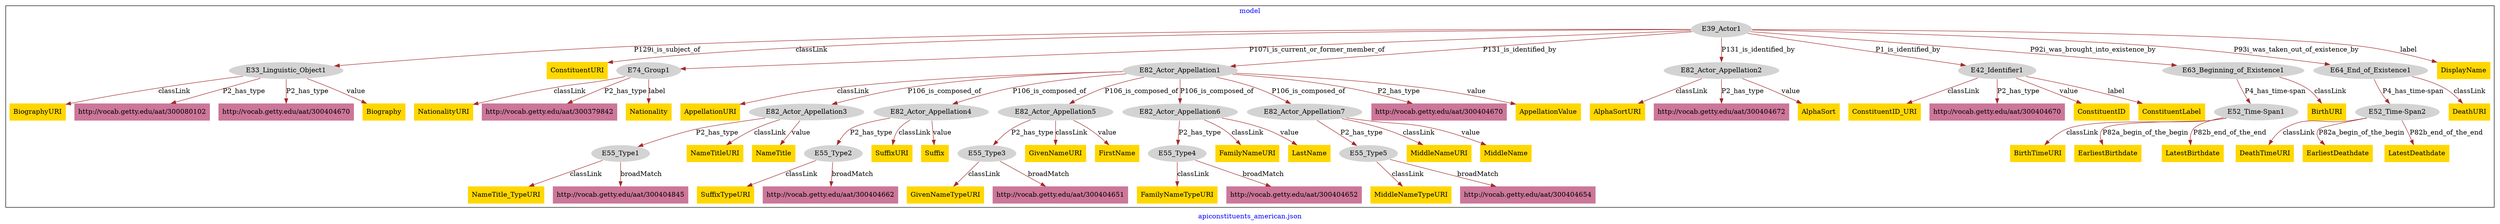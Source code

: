 digraph n0 {
fontcolor="blue"
remincross="true"
label="apiconstituents_american.json"
subgraph cluster {
label="model"
n2[style="filled",color="white",fillcolor="lightgray",label="E33_Linguistic_Object1"];
n3[shape="plaintext",style="filled",fillcolor="gold",label="BiographyURI"];
n4[shape="plaintext",style="filled",fillcolor="#CC7799",label="http://vocab.getty.edu/aat/300080102"];
n5[shape="plaintext",style="filled",fillcolor="#CC7799",label="http://vocab.getty.edu/aat/300404670"];
n6[shape="plaintext",style="filled",fillcolor="gold",label="Biography"];
n7[style="filled",color="white",fillcolor="lightgray",label="E39_Actor1"];
n8[shape="plaintext",style="filled",fillcolor="gold",label="ConstituentURI"];
n9[style="filled",color="white",fillcolor="lightgray",label="E74_Group1"];
n10[style="filled",color="white",fillcolor="lightgray",label="E82_Actor_Appellation1"];
n11[style="filled",color="white",fillcolor="lightgray",label="E82_Actor_Appellation2"];
n12[style="filled",color="white",fillcolor="lightgray",label="E42_Identifier1"];
n13[style="filled",color="white",fillcolor="lightgray",label="E63_Beginning_of_Existence1"];
n14[style="filled",color="white",fillcolor="lightgray",label="E64_End_of_Existence1"];
n15[shape="plaintext",style="filled",fillcolor="gold",label="DisplayName"];
n16[shape="plaintext",style="filled",fillcolor="gold",label="ConstituentID_URI"];
n17[shape="plaintext",style="filled",fillcolor="#CC7799",label="http://vocab.getty.edu/aat/300404670"];
n18[shape="plaintext",style="filled",fillcolor="gold",label="ConstituentID"];
n19[shape="plaintext",style="filled",fillcolor="gold",label="ConstituentLabel"];
n20[style="filled",color="white",fillcolor="lightgray",label="E52_Time-Span1"];
n21[shape="plaintext",style="filled",fillcolor="gold",label="BirthTimeURI"];
n22[shape="plaintext",style="filled",fillcolor="gold",label="EarliestBirthdate"];
n23[shape="plaintext",style="filled",fillcolor="gold",label="LatestBirthdate"];
n24[style="filled",color="white",fillcolor="lightgray",label="E52_Time-Span2"];
n25[shape="plaintext",style="filled",fillcolor="gold",label="DeathTimeURI"];
n26[shape="plaintext",style="filled",fillcolor="gold",label="EarliestDeathdate"];
n27[shape="plaintext",style="filled",fillcolor="gold",label="LatestDeathdate"];
n28[style="filled",color="white",fillcolor="lightgray",label="E55_Type1"];
n29[shape="plaintext",style="filled",fillcolor="gold",label="NameTitle_TypeURI"];
n30[shape="plaintext",style="filled",fillcolor="#CC7799",label="http://vocab.getty.edu/aat/300404845"];
n31[style="filled",color="white",fillcolor="lightgray",label="E55_Type2"];
n32[shape="plaintext",style="filled",fillcolor="gold",label="SuffixTypeURI"];
n33[shape="plaintext",style="filled",fillcolor="#CC7799",label="http://vocab.getty.edu/aat/300404662"];
n34[style="filled",color="white",fillcolor="lightgray",label="E55_Type3"];
n35[shape="plaintext",style="filled",fillcolor="gold",label="GivenNameTypeURI"];
n36[shape="plaintext",style="filled",fillcolor="#CC7799",label="http://vocab.getty.edu/aat/300404651"];
n37[style="filled",color="white",fillcolor="lightgray",label="E55_Type4"];
n38[shape="plaintext",style="filled",fillcolor="gold",label="FamilyNameTypeURI"];
n39[shape="plaintext",style="filled",fillcolor="#CC7799",label="http://vocab.getty.edu/aat/300404652"];
n40[style="filled",color="white",fillcolor="lightgray",label="E55_Type5"];
n41[shape="plaintext",style="filled",fillcolor="gold",label="MiddleNameTypeURI"];
n42[shape="plaintext",style="filled",fillcolor="#CC7799",label="http://vocab.getty.edu/aat/300404654"];
n43[shape="plaintext",style="filled",fillcolor="gold",label="BirthURI"];
n44[shape="plaintext",style="filled",fillcolor="gold",label="DeathURI"];
n45[shape="plaintext",style="filled",fillcolor="gold",label="NationalityURI"];
n46[shape="plaintext",style="filled",fillcolor="#CC7799",label="http://vocab.getty.edu/aat/300379842"];
n47[shape="plaintext",style="filled",fillcolor="gold",label="Nationality"];
n48[shape="plaintext",style="filled",fillcolor="gold",label="AppellationURI"];
n49[style="filled",color="white",fillcolor="lightgray",label="E82_Actor_Appellation3"];
n50[style="filled",color="white",fillcolor="lightgray",label="E82_Actor_Appellation4"];
n51[style="filled",color="white",fillcolor="lightgray",label="E82_Actor_Appellation5"];
n52[style="filled",color="white",fillcolor="lightgray",label="E82_Actor_Appellation6"];
n53[style="filled",color="white",fillcolor="lightgray",label="E82_Actor_Appellation7"];
n54[shape="plaintext",style="filled",fillcolor="#CC7799",label="http://vocab.getty.edu/aat/300404670"];
n55[shape="plaintext",style="filled",fillcolor="gold",label="AppellationValue"];
n56[shape="plaintext",style="filled",fillcolor="gold",label="AlphaSortURI"];
n57[shape="plaintext",style="filled",fillcolor="#CC7799",label="http://vocab.getty.edu/aat/300404672"];
n58[shape="plaintext",style="filled",fillcolor="gold",label="AlphaSort"];
n59[shape="plaintext",style="filled",fillcolor="gold",label="NameTitleURI"];
n60[shape="plaintext",style="filled",fillcolor="gold",label="NameTitle"];
n61[shape="plaintext",style="filled",fillcolor="gold",label="SuffixURI"];
n62[shape="plaintext",style="filled",fillcolor="gold",label="Suffix"];
n63[shape="plaintext",style="filled",fillcolor="gold",label="GivenNameURI"];
n64[shape="plaintext",style="filled",fillcolor="gold",label="FirstName"];
n65[shape="plaintext",style="filled",fillcolor="gold",label="FamilyNameURI"];
n66[shape="plaintext",style="filled",fillcolor="gold",label="LastName"];
n67[shape="plaintext",style="filled",fillcolor="gold",label="MiddleNameURI"];
n68[shape="plaintext",style="filled",fillcolor="gold",label="MiddleName"];
}
n2 -> n3[color="brown",fontcolor="black",label="classLink"]
n2 -> n4[color="brown",fontcolor="black",label="P2_has_type"]
n2 -> n5[color="brown",fontcolor="black",label="P2_has_type"]
n2 -> n6[color="brown",fontcolor="black",label="value"]
n7 -> n8[color="brown",fontcolor="black",label="classLink"]
n7 -> n9[color="brown",fontcolor="black",label="P107i_is_current_or_former_member_of"]
n7 -> n2[color="brown",fontcolor="black",label="P129i_is_subject_of"]
n7 -> n10[color="brown",fontcolor="black",label="P131_is_identified_by"]
n7 -> n11[color="brown",fontcolor="black",label="P131_is_identified_by"]
n7 -> n12[color="brown",fontcolor="black",label="P1_is_identified_by"]
n7 -> n13[color="brown",fontcolor="black",label="P92i_was_brought_into_existence_by"]
n7 -> n14[color="brown",fontcolor="black",label="P93i_was_taken_out_of_existence_by"]
n7 -> n15[color="brown",fontcolor="black",label="label"]
n12 -> n16[color="brown",fontcolor="black",label="classLink"]
n12 -> n17[color="brown",fontcolor="black",label="P2_has_type"]
n12 -> n18[color="brown",fontcolor="black",label="value"]
n12 -> n19[color="brown",fontcolor="black",label="label"]
n20 -> n21[color="brown",fontcolor="black",label="classLink"]
n20 -> n22[color="brown",fontcolor="black",label="P82a_begin_of_the_begin"]
n20 -> n23[color="brown",fontcolor="black",label="P82b_end_of_the_end"]
n24 -> n25[color="brown",fontcolor="black",label="classLink"]
n24 -> n26[color="brown",fontcolor="black",label="P82a_begin_of_the_begin"]
n24 -> n27[color="brown",fontcolor="black",label="P82b_end_of_the_end"]
n28 -> n29[color="brown",fontcolor="black",label="classLink"]
n28 -> n30[color="brown",fontcolor="black",label="broadMatch"]
n31 -> n32[color="brown",fontcolor="black",label="classLink"]
n31 -> n33[color="brown",fontcolor="black",label="broadMatch"]
n34 -> n35[color="brown",fontcolor="black",label="classLink"]
n34 -> n36[color="brown",fontcolor="black",label="broadMatch"]
n37 -> n38[color="brown",fontcolor="black",label="classLink"]
n37 -> n39[color="brown",fontcolor="black",label="broadMatch"]
n40 -> n41[color="brown",fontcolor="black",label="classLink"]
n40 -> n42[color="brown",fontcolor="black",label="broadMatch"]
n13 -> n43[color="brown",fontcolor="black",label="classLink"]
n13 -> n20[color="brown",fontcolor="black",label="P4_has_time-span"]
n14 -> n44[color="brown",fontcolor="black",label="classLink"]
n14 -> n24[color="brown",fontcolor="black",label="P4_has_time-span"]
n9 -> n45[color="brown",fontcolor="black",label="classLink"]
n9 -> n46[color="brown",fontcolor="black",label="P2_has_type"]
n9 -> n47[color="brown",fontcolor="black",label="label"]
n10 -> n48[color="brown",fontcolor="black",label="classLink"]
n10 -> n49[color="brown",fontcolor="black",label="P106_is_composed_of"]
n10 -> n50[color="brown",fontcolor="black",label="P106_is_composed_of"]
n10 -> n51[color="brown",fontcolor="black",label="P106_is_composed_of"]
n10 -> n52[color="brown",fontcolor="black",label="P106_is_composed_of"]
n10 -> n53[color="brown",fontcolor="black",label="P106_is_composed_of"]
n10 -> n54[color="brown",fontcolor="black",label="P2_has_type"]
n10 -> n55[color="brown",fontcolor="black",label="value"]
n11 -> n56[color="brown",fontcolor="black",label="classLink"]
n11 -> n57[color="brown",fontcolor="black",label="P2_has_type"]
n11 -> n58[color="brown",fontcolor="black",label="value"]
n49 -> n59[color="brown",fontcolor="black",label="classLink"]
n49 -> n28[color="brown",fontcolor="black",label="P2_has_type"]
n49 -> n60[color="brown",fontcolor="black",label="value"]
n50 -> n61[color="brown",fontcolor="black",label="classLink"]
n50 -> n31[color="brown",fontcolor="black",label="P2_has_type"]
n50 -> n62[color="brown",fontcolor="black",label="value"]
n51 -> n63[color="brown",fontcolor="black",label="classLink"]
n51 -> n34[color="brown",fontcolor="black",label="P2_has_type"]
n51 -> n64[color="brown",fontcolor="black",label="value"]
n52 -> n65[color="brown",fontcolor="black",label="classLink"]
n52 -> n37[color="brown",fontcolor="black",label="P2_has_type"]
n52 -> n66[color="brown",fontcolor="black",label="value"]
n53 -> n67[color="brown",fontcolor="black",label="classLink"]
n53 -> n40[color="brown",fontcolor="black",label="P2_has_type"]
n53 -> n68[color="brown",fontcolor="black",label="value"]
}
